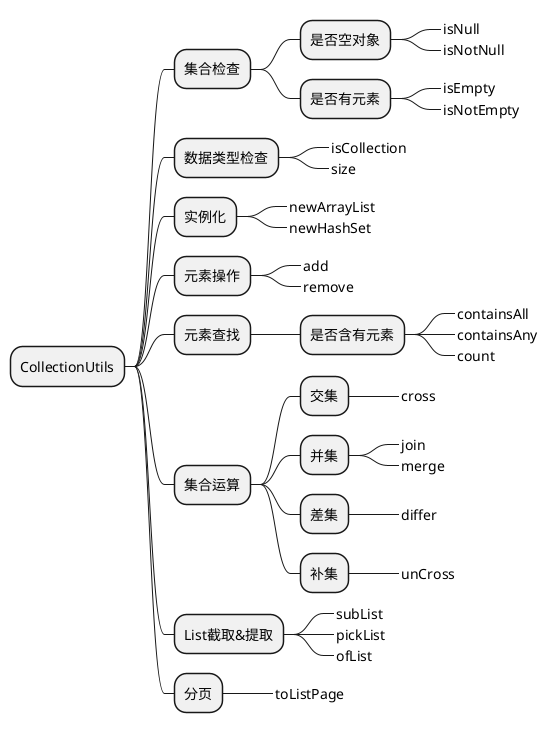 @startmindmap

* CollectionUtils
** 集合检查
***  是否空对象
****_ isNull
****_ isNotNull
*** 是否有元素
****_ isEmpty
****_ isNotEmpty

** 数据类型检查
***_ isCollection
***_ size

** 实例化
***_ newArrayList
***_ newHashSet

** 元素操作
***_ add
***_ remove

** 元素查找
*** 是否含有元素
****_ containsAll
****_ containsAny
****_ count

** 集合运算
*** 交集
****_ cross
*** 并集
****_ join
****_ merge
*** 差集
****_ differ
*** 补集
****_ unCross

** List截取&提取
***_ subList
***_ pickList
***_ ofList

** 分页
***_ toListPage

@endmindmap